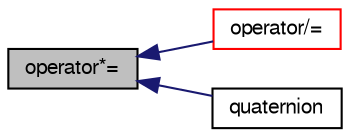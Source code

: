 digraph "operator*="
{
  bgcolor="transparent";
  edge [fontname="FreeSans",fontsize="10",labelfontname="FreeSans",labelfontsize="10"];
  node [fontname="FreeSans",fontsize="10",shape=record];
  rankdir="LR";
  Node221 [label="operator*=",height=0.2,width=0.4,color="black", fillcolor="grey75", style="filled", fontcolor="black"];
  Node221 -> Node222 [dir="back",color="midnightblue",fontsize="10",style="solid",fontname="FreeSans"];
  Node222 [label="operator/=",height=0.2,width=0.4,color="red",URL="$a28130.html#af73734c091d565857ef87bcd738e0509"];
  Node221 -> Node224 [dir="back",color="midnightblue",fontsize="10",style="solid",fontname="FreeSans"];
  Node224 [label="quaternion",height=0.2,width=0.4,color="black",URL="$a28130.html#a67d93f41b769bc9ef068382296f1dc06",tooltip="Construct a quaternion given the three Euler angles. "];
}

